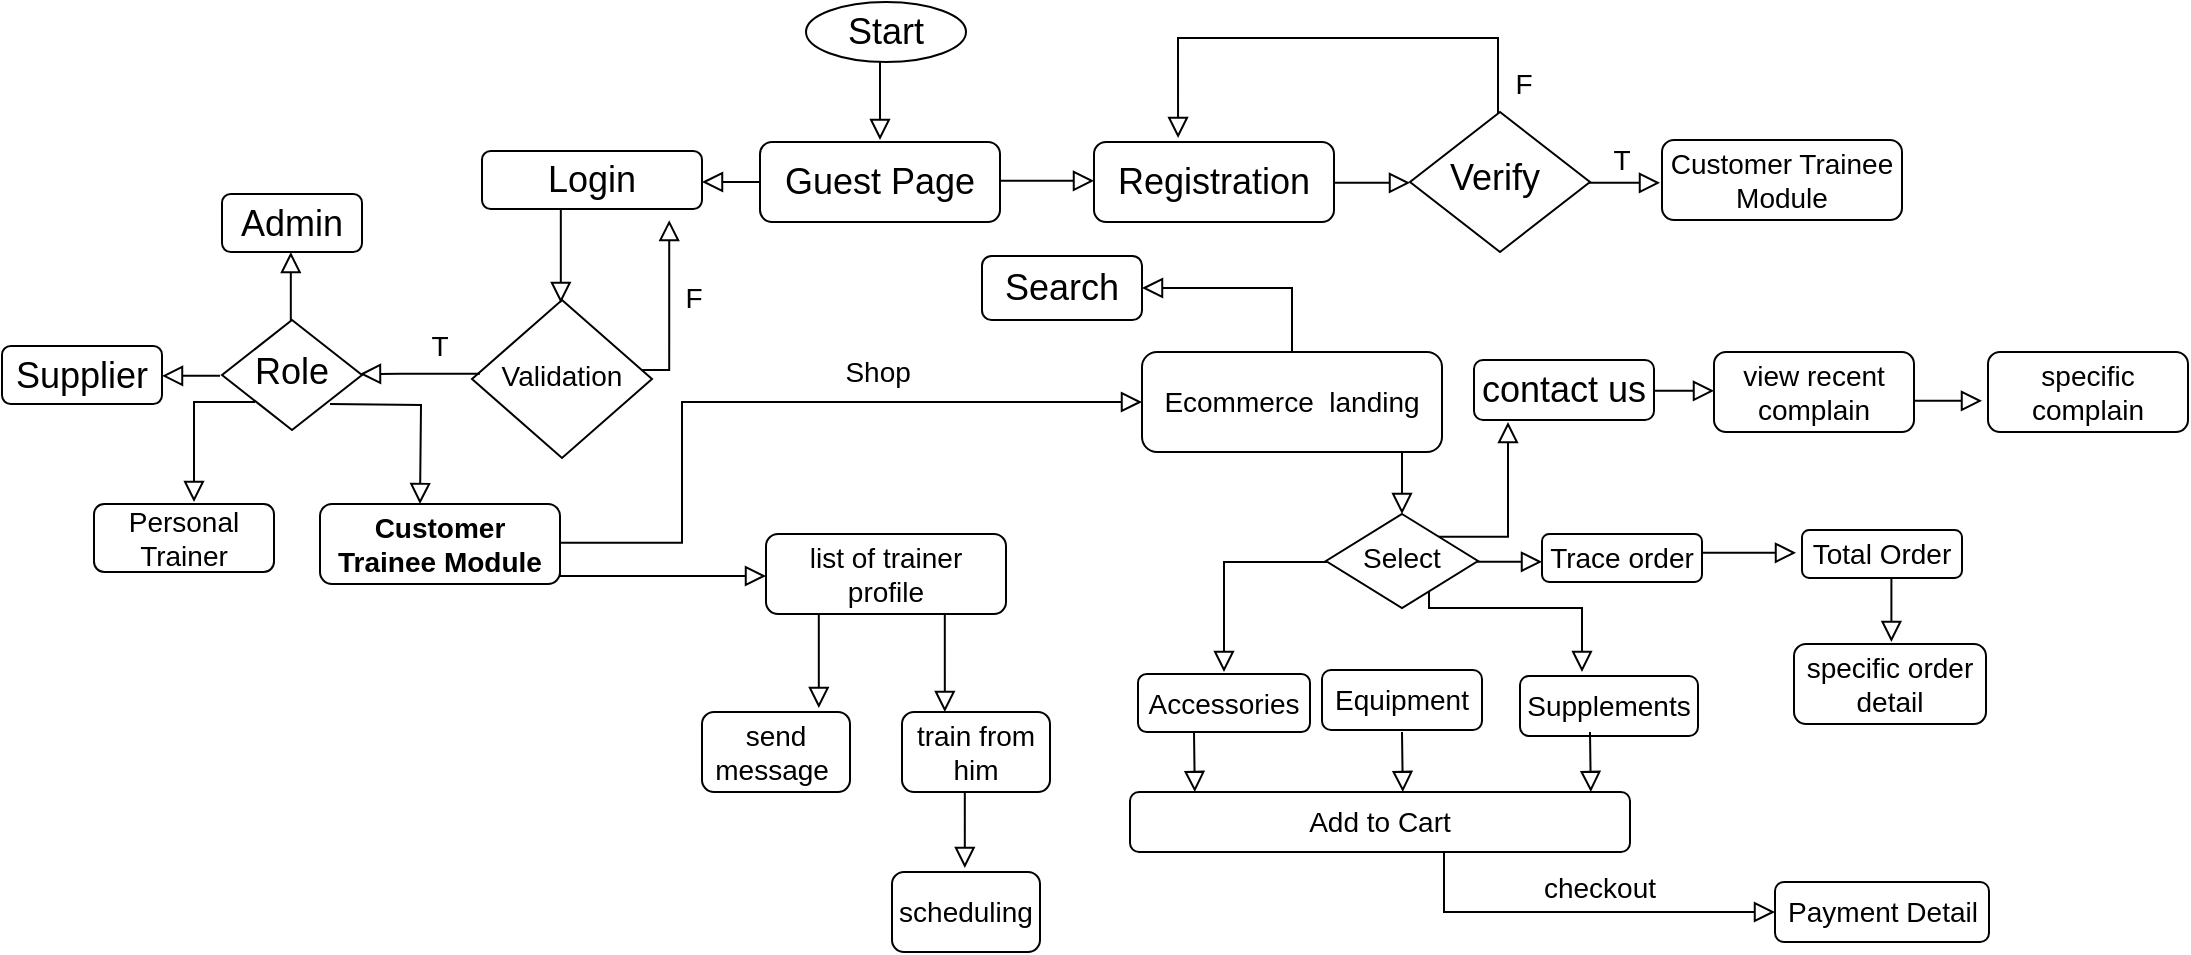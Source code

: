 <mxfile version="20.8.3" type="device"><diagram id="C5RBs43oDa-KdzZeNtuy" name="Page-1"><mxGraphModel dx="1120" dy="424" grid="1" gridSize="10" guides="1" tooltips="1" connect="1" arrows="1" fold="1" page="1" pageScale="1" pageWidth="1390" pageHeight="980" math="0" shadow="0"><root><mxCell id="WIyWlLk6GJQsqaUBKTNV-0"/><mxCell id="WIyWlLk6GJQsqaUBKTNV-1" parent="WIyWlLk6GJQsqaUBKTNV-0"/><mxCell id="xMz5sP2oUjVSfik6j9mv-1" value="" style="rounded=0;html=1;jettySize=auto;orthogonalLoop=1;fontSize=11;endArrow=block;endFill=0;endSize=8;strokeWidth=1;shadow=0;labelBackgroundColor=none;edgeStyle=orthogonalEdgeStyle;" parent="WIyWlLk6GJQsqaUBKTNV-1" edge="1"><mxGeometry relative="1" as="geometry"><mxPoint x="499.0" y="29.0" as="sourcePoint"/><mxPoint x="499.0" y="79.0" as="targetPoint"/></mxGeometry></mxCell><mxCell id="xMz5sP2oUjVSfik6j9mv-0" value="&lt;font style=&quot;font-size: 18px;&quot;&gt;Start&lt;/font&gt;" style="ellipse;whiteSpace=wrap;html=1;" parent="WIyWlLk6GJQsqaUBKTNV-1" vertex="1"><mxGeometry x="462" y="10" width="80" height="30" as="geometry"/></mxCell><mxCell id="WIyWlLk6GJQsqaUBKTNV-3" value="&lt;font style=&quot;font-size: 18px;&quot;&gt;Guest Page&lt;/font&gt;" style="rounded=1;whiteSpace=wrap;html=1;fontSize=12;glass=0;strokeWidth=1;shadow=0;" parent="WIyWlLk6GJQsqaUBKTNV-1" vertex="1"><mxGeometry x="439" y="80" width="120" height="40" as="geometry"/></mxCell><mxCell id="xMz5sP2oUjVSfik6j9mv-4" value="" style="rounded=0;html=1;jettySize=auto;orthogonalLoop=1;fontSize=11;endArrow=block;endFill=0;endSize=8;strokeWidth=1;shadow=0;labelBackgroundColor=none;edgeStyle=orthogonalEdgeStyle;" parent="WIyWlLk6GJQsqaUBKTNV-1" edge="1"><mxGeometry relative="1" as="geometry"><mxPoint x="559" y="99.41" as="sourcePoint"/><mxPoint x="606" y="99.41" as="targetPoint"/></mxGeometry></mxCell><mxCell id="xMz5sP2oUjVSfik6j9mv-8" value="" style="rounded=0;html=1;jettySize=auto;orthogonalLoop=1;fontSize=11;endArrow=block;endFill=0;endSize=8;strokeWidth=1;shadow=0;labelBackgroundColor=none;edgeStyle=orthogonalEdgeStyle;" parent="WIyWlLk6GJQsqaUBKTNV-1" edge="1"><mxGeometry relative="1" as="geometry"><mxPoint x="717" y="100.41" as="sourcePoint"/><mxPoint x="764.0" y="100.41" as="targetPoint"/></mxGeometry></mxCell><mxCell id="xMz5sP2oUjVSfik6j9mv-2" value="&lt;font style=&quot;font-size: 18px;&quot;&gt;Registration&lt;/font&gt;" style="rounded=1;whiteSpace=wrap;html=1;fontSize=12;glass=0;strokeWidth=1;shadow=0;" parent="WIyWlLk6GJQsqaUBKTNV-1" vertex="1"><mxGeometry x="606" y="80" width="120" height="40" as="geometry"/></mxCell><mxCell id="xMz5sP2oUjVSfik6j9mv-9" value="" style="rounded=0;html=1;jettySize=auto;orthogonalLoop=1;fontSize=11;endArrow=block;endFill=0;endSize=8;strokeWidth=1;shadow=0;labelBackgroundColor=none;edgeStyle=orthogonalEdgeStyle;" parent="WIyWlLk6GJQsqaUBKTNV-1" edge="1"><mxGeometry relative="1" as="geometry"><mxPoint x="842" y="100.41" as="sourcePoint"/><mxPoint x="889.0" y="100.41" as="targetPoint"/></mxGeometry></mxCell><mxCell id="xMz5sP2oUjVSfik6j9mv-81" value="&lt;font style=&quot;font-size: 14px;&quot;&gt;T&lt;/font&gt;" style="text;html=1;strokeColor=none;fillColor=none;align=center;verticalAlign=middle;whiteSpace=wrap;rounded=0;fontSize=18;" parent="WIyWlLk6GJQsqaUBKTNV-1" vertex="1"><mxGeometry x="850" y="80" width="40" height="15" as="geometry"/></mxCell><mxCell id="xMz5sP2oUjVSfik6j9mv-82" value="" style="rounded=0;html=1;jettySize=auto;orthogonalLoop=1;fontSize=11;endArrow=block;endFill=0;endSize=8;strokeWidth=1;shadow=0;labelBackgroundColor=none;edgeStyle=orthogonalEdgeStyle;entryX=0.417;entryY=0;entryDx=0;entryDy=0;entryPerimeter=0;" parent="WIyWlLk6GJQsqaUBKTNV-1" edge="1"><mxGeometry relative="1" as="geometry"><mxPoint x="808" y="68" as="sourcePoint"/><mxPoint x="648.04" y="78.0" as="targetPoint"/><Array as="points"><mxPoint x="808" y="63"/><mxPoint x="808" y="28"/><mxPoint x="648" y="28"/></Array></mxGeometry></mxCell><mxCell id="xMz5sP2oUjVSfik6j9mv-83" value="&lt;font style=&quot;font-size: 14px;&quot;&gt;F&lt;/font&gt;" style="text;html=1;strokeColor=none;fillColor=none;align=center;verticalAlign=middle;whiteSpace=wrap;rounded=0;fontSize=18;" parent="WIyWlLk6GJQsqaUBKTNV-1" vertex="1"><mxGeometry x="801" y="42" width="40" height="15" as="geometry"/></mxCell><mxCell id="xMz5sP2oUjVSfik6j9mv-84" value="&lt;font style=&quot;font-size: 14px;&quot;&gt;Customer Trainee Module&lt;/font&gt;" style="rounded=1;whiteSpace=wrap;html=1;fontSize=12;glass=0;strokeWidth=1;shadow=0;" parent="WIyWlLk6GJQsqaUBKTNV-1" vertex="1"><mxGeometry x="890" y="79" width="120" height="40" as="geometry"/></mxCell><mxCell id="xMz5sP2oUjVSfik6j9mv-86" value="" style="rounded=0;html=1;jettySize=auto;orthogonalLoop=1;fontSize=11;endArrow=block;endFill=0;endSize=8;strokeWidth=1;shadow=0;labelBackgroundColor=none;edgeStyle=orthogonalEdgeStyle;exitX=0;exitY=0.5;exitDx=0;exitDy=0;" parent="WIyWlLk6GJQsqaUBKTNV-1" source="WIyWlLk6GJQsqaUBKTNV-3" edge="1"><mxGeometry relative="1" as="geometry"><mxPoint x="418" y="100.0" as="sourcePoint"/><mxPoint x="410" y="100" as="targetPoint"/></mxGeometry></mxCell><mxCell id="xMz5sP2oUjVSfik6j9mv-88" value="&lt;font style=&quot;font-size: 18px;&quot;&gt;Admin&lt;/font&gt;" style="rounded=1;whiteSpace=wrap;html=1;fontSize=12;glass=0;strokeWidth=1;shadow=0;" parent="WIyWlLk6GJQsqaUBKTNV-1" vertex="1"><mxGeometry x="170" y="106" width="70" height="29" as="geometry"/></mxCell><mxCell id="xMz5sP2oUjVSfik6j9mv-89" value="&lt;font style=&quot;font-size: 18px;&quot;&gt;Supplier&lt;/font&gt;" style="rounded=1;whiteSpace=wrap;html=1;fontSize=12;glass=0;strokeWidth=1;shadow=0;" parent="WIyWlLk6GJQsqaUBKTNV-1" vertex="1"><mxGeometry x="60" y="182" width="80" height="29" as="geometry"/></mxCell><mxCell id="xMz5sP2oUjVSfik6j9mv-93" value="&lt;font style=&quot;font-size: 14px;&quot;&gt;Personal Trainer&lt;/font&gt;" style="rounded=1;whiteSpace=wrap;html=1;fontSize=12;glass=0;strokeWidth=1;shadow=0;" parent="WIyWlLk6GJQsqaUBKTNV-1" vertex="1"><mxGeometry x="106" y="261" width="90" height="34" as="geometry"/></mxCell><mxCell id="xMz5sP2oUjVSfik6j9mv-94" value="&lt;font style=&quot;font-size: 14px;&quot;&gt;Validation&lt;/font&gt;" style="rhombus;whiteSpace=wrap;html=1;shadow=0;fontFamily=Helvetica;fontSize=12;align=center;strokeWidth=1;spacing=6;spacingTop=-4;" parent="WIyWlLk6GJQsqaUBKTNV-1" vertex="1"><mxGeometry x="295" y="159" width="90" height="79" as="geometry"/></mxCell><mxCell id="xMz5sP2oUjVSfik6j9mv-95" value="" style="rounded=0;html=1;jettySize=auto;orthogonalLoop=1;fontSize=11;endArrow=block;endFill=0;endSize=8;strokeWidth=1;shadow=0;labelBackgroundColor=none;edgeStyle=orthogonalEdgeStyle;" parent="WIyWlLk6GJQsqaUBKTNV-1" edge="1"><mxGeometry relative="1" as="geometry"><mxPoint x="339.41" y="110.5" as="sourcePoint"/><mxPoint x="339.41" y="160.5" as="targetPoint"/></mxGeometry></mxCell><mxCell id="xMz5sP2oUjVSfik6j9mv-96" value="" style="rounded=0;html=1;jettySize=auto;orthogonalLoop=1;fontSize=11;endArrow=block;endFill=0;endSize=8;strokeWidth=1;shadow=0;labelBackgroundColor=none;edgeStyle=orthogonalEdgeStyle;entryX=0.851;entryY=1.054;entryDx=0;entryDy=0;entryPerimeter=0;" parent="WIyWlLk6GJQsqaUBKTNV-1" edge="1"><mxGeometry relative="1" as="geometry"><mxPoint x="380" y="194.0" as="sourcePoint"/><mxPoint x="393.61" y="119.066" as="targetPoint"/><Array as="points"><mxPoint x="394" y="194"/></Array></mxGeometry></mxCell><mxCell id="xMz5sP2oUjVSfik6j9mv-97" value="&lt;font style=&quot;font-size: 14px;&quot;&gt;F&lt;/font&gt;" style="text;html=1;strokeColor=none;fillColor=none;align=center;verticalAlign=middle;whiteSpace=wrap;rounded=0;fontSize=18;" parent="WIyWlLk6GJQsqaUBKTNV-1" vertex="1"><mxGeometry x="386" y="149" width="40" height="15" as="geometry"/></mxCell><mxCell id="xMz5sP2oUjVSfik6j9mv-98" value="" style="rounded=0;html=1;jettySize=auto;orthogonalLoop=1;fontSize=11;endArrow=block;endFill=0;endSize=8;strokeWidth=1;shadow=0;labelBackgroundColor=none;edgeStyle=orthogonalEdgeStyle;exitX=0;exitY=0.5;exitDx=0;exitDy=0;" parent="WIyWlLk6GJQsqaUBKTNV-1" edge="1"><mxGeometry relative="1" as="geometry"><mxPoint x="299" y="195.91" as="sourcePoint"/><mxPoint x="239" y="196" as="targetPoint"/><Array as="points"><mxPoint x="259" y="196"/><mxPoint x="259" y="196"/></Array></mxGeometry></mxCell><mxCell id="xMz5sP2oUjVSfik6j9mv-99" value="&lt;font style=&quot;font-size: 14px;&quot;&gt;T&lt;/font&gt;" style="text;html=1;strokeColor=none;fillColor=none;align=center;verticalAlign=middle;whiteSpace=wrap;rounded=0;fontSize=18;" parent="WIyWlLk6GJQsqaUBKTNV-1" vertex="1"><mxGeometry x="259" y="173" width="40" height="15" as="geometry"/></mxCell><mxCell id="xMz5sP2oUjVSfik6j9mv-106" value="" style="rounded=0;html=1;jettySize=auto;orthogonalLoop=1;fontSize=11;endArrow=block;endFill=0;endSize=8;strokeWidth=1;shadow=0;labelBackgroundColor=none;edgeStyle=orthogonalEdgeStyle;" parent="WIyWlLk6GJQsqaUBKTNV-1" edge="1"><mxGeometry relative="1" as="geometry"><mxPoint x="204.41" y="185.0" as="sourcePoint"/><mxPoint x="204.41" y="135.0" as="targetPoint"/></mxGeometry></mxCell><mxCell id="xMz5sP2oUjVSfik6j9mv-5" value="&lt;font style=&quot;font-size: 18px;&quot;&gt;Verify&amp;nbsp;&lt;/font&gt;" style="rhombus;whiteSpace=wrap;html=1;shadow=0;fontFamily=Helvetica;fontSize=12;align=center;strokeWidth=1;spacing=6;spacingTop=-4;" parent="WIyWlLk6GJQsqaUBKTNV-1" vertex="1"><mxGeometry x="764" y="65" width="90" height="70" as="geometry"/></mxCell><mxCell id="xMz5sP2oUjVSfik6j9mv-87" value="&lt;font style=&quot;font-size: 18px;&quot;&gt;Login&lt;/font&gt;" style="rounded=1;whiteSpace=wrap;html=1;fontSize=12;glass=0;strokeWidth=1;shadow=0;" parent="WIyWlLk6GJQsqaUBKTNV-1" vertex="1"><mxGeometry x="300" y="84.5" width="110" height="29" as="geometry"/></mxCell><mxCell id="xMz5sP2oUjVSfik6j9mv-107" value="" style="rounded=0;html=1;jettySize=auto;orthogonalLoop=1;fontSize=11;endArrow=block;endFill=0;endSize=8;strokeWidth=1;shadow=0;labelBackgroundColor=none;edgeStyle=orthogonalEdgeStyle;exitX=0;exitY=0.5;exitDx=0;exitDy=0;" parent="WIyWlLk6GJQsqaUBKTNV-1" edge="1"><mxGeometry relative="1" as="geometry"><mxPoint x="169" y="196.91" as="sourcePoint"/><mxPoint x="140.0" y="196.91" as="targetPoint"/></mxGeometry></mxCell><mxCell id="xMz5sP2oUjVSfik6j9mv-108" value="" style="rounded=0;html=1;jettySize=auto;orthogonalLoop=1;fontSize=11;endArrow=block;endFill=0;endSize=8;strokeWidth=1;shadow=0;labelBackgroundColor=none;edgeStyle=orthogonalEdgeStyle;entryX=0.5;entryY=0;entryDx=0;entryDy=0;" parent="WIyWlLk6GJQsqaUBKTNV-1" edge="1"><mxGeometry relative="1" as="geometry"><mxPoint x="224" y="211.0" as="sourcePoint"/><mxPoint x="269.0" y="261" as="targetPoint"/></mxGeometry></mxCell><mxCell id="xMz5sP2oUjVSfik6j9mv-109" value="" style="rounded=0;html=1;jettySize=auto;orthogonalLoop=1;fontSize=11;endArrow=block;endFill=0;endSize=8;strokeWidth=1;shadow=0;labelBackgroundColor=none;edgeStyle=orthogonalEdgeStyle;" parent="WIyWlLk6GJQsqaUBKTNV-1" edge="1"><mxGeometry relative="1" as="geometry"><mxPoint x="186" y="200.0" as="sourcePoint"/><mxPoint x="156" y="260" as="targetPoint"/><Array as="points"><mxPoint x="186" y="210"/><mxPoint x="156" y="210"/></Array></mxGeometry></mxCell><mxCell id="xMz5sP2oUjVSfik6j9mv-85" value="&lt;font style=&quot;font-size: 18px;&quot;&gt;Role&lt;/font&gt;" style="rhombus;whiteSpace=wrap;html=1;shadow=0;fontFamily=Helvetica;fontSize=12;align=center;strokeWidth=1;spacing=6;spacingTop=-4;" parent="WIyWlLk6GJQsqaUBKTNV-1" vertex="1"><mxGeometry x="170" y="169" width="70" height="55" as="geometry"/></mxCell><mxCell id="xMz5sP2oUjVSfik6j9mv-113" value="" style="rounded=0;html=1;jettySize=auto;orthogonalLoop=1;fontSize=11;endArrow=block;endFill=0;endSize=8;strokeWidth=1;shadow=0;labelBackgroundColor=none;edgeStyle=orthogonalEdgeStyle;entryX=0;entryY=0.5;entryDx=0;entryDy=0;" parent="WIyWlLk6GJQsqaUBKTNV-1" target="xMz5sP2oUjVSfik6j9mv-116" edge="1"><mxGeometry relative="1" as="geometry"><mxPoint x="333" y="280.41" as="sourcePoint"/><mxPoint x="410" y="280" as="targetPoint"/><Array as="points"><mxPoint x="400" y="280"/><mxPoint x="400" y="210"/></Array></mxGeometry></mxCell><mxCell id="xMz5sP2oUjVSfik6j9mv-114" value="&lt;span style=&quot;font-size: 14px;&quot;&gt;Shop&amp;nbsp;&lt;/span&gt;" style="text;html=1;strokeColor=none;fillColor=none;align=center;verticalAlign=middle;whiteSpace=wrap;rounded=0;fontSize=18;" parent="WIyWlLk6GJQsqaUBKTNV-1" vertex="1"><mxGeometry x="480" y="186" width="40" height="15" as="geometry"/></mxCell><mxCell id="xMz5sP2oUjVSfik6j9mv-119" value="&lt;font style=&quot;font-size: 14px;&quot;&gt;Accessories&lt;/font&gt;" style="rounded=1;whiteSpace=wrap;html=1;fontSize=12;glass=0;strokeWidth=1;shadow=0;" parent="WIyWlLk6GJQsqaUBKTNV-1" vertex="1"><mxGeometry x="628" y="346" width="86" height="29" as="geometry"/></mxCell><mxCell id="xMz5sP2oUjVSfik6j9mv-120" value="&lt;font style=&quot;font-size: 14px;&quot;&gt;Equipment&lt;/font&gt;" style="rounded=1;whiteSpace=wrap;html=1;fontSize=12;glass=0;strokeWidth=1;shadow=0;" parent="WIyWlLk6GJQsqaUBKTNV-1" vertex="1"><mxGeometry x="720" y="344" width="80" height="30" as="geometry"/></mxCell><mxCell id="xMz5sP2oUjVSfik6j9mv-121" value="&lt;font style=&quot;font-size: 14px;&quot;&gt;Supplements&lt;/font&gt;" style="rounded=1;whiteSpace=wrap;html=1;fontSize=12;glass=0;strokeWidth=1;shadow=0;" parent="WIyWlLk6GJQsqaUBKTNV-1" vertex="1"><mxGeometry x="819" y="347" width="89" height="30" as="geometry"/></mxCell><mxCell id="xMz5sP2oUjVSfik6j9mv-122" value="&lt;font style=&quot;font-size: 14px;&quot;&gt;Trace order&lt;/font&gt;" style="rounded=1;whiteSpace=wrap;html=1;fontSize=12;glass=0;strokeWidth=1;shadow=0;" parent="WIyWlLk6GJQsqaUBKTNV-1" vertex="1"><mxGeometry x="830" y="276" width="80" height="24" as="geometry"/></mxCell><mxCell id="xMz5sP2oUjVSfik6j9mv-123" value="&lt;span style=&quot;font-size: 18px;&quot;&gt;Search&lt;/span&gt;" style="rounded=1;whiteSpace=wrap;html=1;fontSize=12;glass=0;strokeWidth=1;shadow=0;" parent="WIyWlLk6GJQsqaUBKTNV-1" vertex="1"><mxGeometry x="550" y="137" width="80" height="32" as="geometry"/></mxCell><mxCell id="xMz5sP2oUjVSfik6j9mv-124" value="" style="rounded=0;html=1;jettySize=auto;orthogonalLoop=1;fontSize=11;endArrow=block;endFill=0;endSize=8;strokeWidth=1;shadow=0;labelBackgroundColor=none;edgeStyle=orthogonalEdgeStyle;" parent="WIyWlLk6GJQsqaUBKTNV-1" edge="1"><mxGeometry relative="1" as="geometry"><mxPoint x="750.59" y="231" as="sourcePoint"/><mxPoint x="760" y="266.0" as="targetPoint"/></mxGeometry></mxCell><mxCell id="xMz5sP2oUjVSfik6j9mv-116" value="&lt;font style=&quot;font-size: 14px;&quot;&gt;Ecommerce&amp;nbsp; landing&lt;/font&gt;" style="rounded=1;whiteSpace=wrap;html=1;fontSize=12;glass=0;strokeWidth=1;shadow=0;" parent="WIyWlLk6GJQsqaUBKTNV-1" vertex="1"><mxGeometry x="630" y="185" width="150" height="50" as="geometry"/></mxCell><mxCell id="xMz5sP2oUjVSfik6j9mv-135" value="" style="rounded=0;html=1;jettySize=auto;orthogonalLoop=1;fontSize=11;endArrow=block;endFill=0;endSize=8;strokeWidth=1;shadow=0;labelBackgroundColor=none;edgeStyle=orthogonalEdgeStyle;" parent="WIyWlLk6GJQsqaUBKTNV-1" edge="1"><mxGeometry relative="1" as="geometry"><mxPoint x="656" y="375" as="sourcePoint"/><mxPoint x="656.41" y="405" as="targetPoint"/><Array as="points"><mxPoint x="657.06" y="375"/></Array></mxGeometry></mxCell><mxCell id="xMz5sP2oUjVSfik6j9mv-136" value="&lt;font style=&quot;font-size: 14px;&quot;&gt;Payment Detail&lt;/font&gt;" style="rounded=1;whiteSpace=wrap;html=1;fontSize=12;glass=0;strokeWidth=1;shadow=0;" parent="WIyWlLk6GJQsqaUBKTNV-1" vertex="1"><mxGeometry x="946.5" y="450" width="107" height="30" as="geometry"/></mxCell><mxCell id="xMz5sP2oUjVSfik6j9mv-138" value="" style="rounded=0;html=1;jettySize=auto;orthogonalLoop=1;fontSize=11;endArrow=block;endFill=0;endSize=8;strokeWidth=1;shadow=0;labelBackgroundColor=none;edgeStyle=orthogonalEdgeStyle;entryX=0;entryY=0.5;entryDx=0;entryDy=0;" parent="WIyWlLk6GJQsqaUBKTNV-1" target="xMz5sP2oUjVSfik6j9mv-136" edge="1"><mxGeometry relative="1" as="geometry"><mxPoint x="781" y="424" as="sourcePoint"/><mxPoint x="781.0" y="464" as="targetPoint"/><Array as="points"><mxPoint x="781" y="465"/></Array></mxGeometry></mxCell><mxCell id="xMz5sP2oUjVSfik6j9mv-139" value="&lt;span style=&quot;font-size: 14px;&quot;&gt;checkout&lt;/span&gt;" style="text;html=1;strokeColor=none;fillColor=none;align=center;verticalAlign=middle;whiteSpace=wrap;rounded=0;fontSize=18;" parent="WIyWlLk6GJQsqaUBKTNV-1" vertex="1"><mxGeometry x="821" y="437" width="76" height="30" as="geometry"/></mxCell><mxCell id="xMz5sP2oUjVSfik6j9mv-142" value="" style="rounded=0;html=1;jettySize=auto;orthogonalLoop=1;fontSize=11;endArrow=block;endFill=0;endSize=8;strokeWidth=1;shadow=0;labelBackgroundColor=none;edgeStyle=orthogonalEdgeStyle;" parent="WIyWlLk6GJQsqaUBKTNV-1" edge="1"><mxGeometry relative="1" as="geometry"><mxPoint x="910" y="285.41" as="sourcePoint"/><mxPoint x="957" y="285.41" as="targetPoint"/></mxGeometry></mxCell><mxCell id="xMz5sP2oUjVSfik6j9mv-144" value="" style="rounded=0;html=1;jettySize=auto;orthogonalLoop=1;fontSize=11;endArrow=block;endFill=0;endSize=8;strokeWidth=1;shadow=0;labelBackgroundColor=none;edgeStyle=orthogonalEdgeStyle;exitX=1;exitY=1;exitDx=0;exitDy=0;" parent="WIyWlLk6GJQsqaUBKTNV-1" edge="1"><mxGeometry relative="1" as="geometry"><mxPoint x="773.5" y="299.25" as="sourcePoint"/><mxPoint x="850" y="345" as="targetPoint"/><Array as="points"><mxPoint x="773" y="313"/><mxPoint x="850" y="313"/></Array></mxGeometry></mxCell><mxCell id="xMz5sP2oUjVSfik6j9mv-145" value="" style="rounded=0;html=1;jettySize=auto;orthogonalLoop=1;fontSize=11;endArrow=block;endFill=0;endSize=8;strokeWidth=1;shadow=0;labelBackgroundColor=none;edgeStyle=orthogonalEdgeStyle;" parent="WIyWlLk6GJQsqaUBKTNV-1" edge="1"><mxGeometry relative="1" as="geometry"><mxPoint x="741" y="290" as="sourcePoint"/><mxPoint x="671" y="345" as="targetPoint"/><Array as="points"><mxPoint x="671" y="290"/></Array></mxGeometry></mxCell><mxCell id="xMz5sP2oUjVSfik6j9mv-146" value="" style="rounded=0;html=1;jettySize=auto;orthogonalLoop=1;fontSize=11;endArrow=block;endFill=0;endSize=8;strokeWidth=1;shadow=0;labelBackgroundColor=none;edgeStyle=orthogonalEdgeStyle;" parent="WIyWlLk6GJQsqaUBKTNV-1" edge="1"><mxGeometry relative="1" as="geometry"><mxPoint x="760" y="375" as="sourcePoint"/><mxPoint x="760.41" y="405" as="targetPoint"/><Array as="points"><mxPoint x="761.06" y="375"/></Array></mxGeometry></mxCell><mxCell id="xMz5sP2oUjVSfik6j9mv-147" value="" style="rounded=0;html=1;jettySize=auto;orthogonalLoop=1;fontSize=11;endArrow=block;endFill=0;endSize=8;strokeWidth=1;shadow=0;labelBackgroundColor=none;edgeStyle=orthogonalEdgeStyle;" parent="WIyWlLk6GJQsqaUBKTNV-1" edge="1"><mxGeometry relative="1" as="geometry"><mxPoint x="854.0" y="375" as="sourcePoint"/><mxPoint x="854.41" y="405" as="targetPoint"/><Array as="points"><mxPoint x="855.06" y="375"/></Array></mxGeometry></mxCell><mxCell id="xMz5sP2oUjVSfik6j9mv-130" value="&lt;font style=&quot;font-size: 14px;&quot;&gt;Add to Cart&lt;/font&gt;" style="rounded=1;whiteSpace=wrap;html=1;fontSize=12;glass=0;strokeWidth=1;shadow=0;" parent="WIyWlLk6GJQsqaUBKTNV-1" vertex="1"><mxGeometry x="624" y="405" width="250" height="30" as="geometry"/></mxCell><mxCell id="xMz5sP2oUjVSfik6j9mv-149" value="" style="rounded=0;html=1;jettySize=auto;orthogonalLoop=1;fontSize=11;endArrow=block;endFill=0;endSize=8;strokeWidth=1;shadow=0;labelBackgroundColor=none;edgeStyle=orthogonalEdgeStyle;" parent="WIyWlLk6GJQsqaUBKTNV-1" edge="1"><mxGeometry relative="1" as="geometry"><mxPoint x="783" y="289.91" as="sourcePoint"/><mxPoint x="830" y="289.91" as="targetPoint"/></mxGeometry></mxCell><mxCell id="xMz5sP2oUjVSfik6j9mv-150" value="" style="rounded=0;html=1;jettySize=auto;orthogonalLoop=1;fontSize=11;endArrow=block;endFill=0;endSize=8;strokeWidth=1;shadow=0;labelBackgroundColor=none;edgeStyle=orthogonalEdgeStyle;" parent="WIyWlLk6GJQsqaUBKTNV-1" edge="1"><mxGeometry relative="1" as="geometry"><mxPoint x="995.29" y="295" as="sourcePoint"/><mxPoint x="1004.7" y="330.0" as="targetPoint"/></mxGeometry></mxCell><mxCell id="xMz5sP2oUjVSfik6j9mv-152" value="&lt;span style=&quot;font-size: 14px;&quot;&gt;specific order detail&lt;/span&gt;" style="rounded=1;whiteSpace=wrap;html=1;fontSize=12;glass=0;strokeWidth=1;shadow=0;" parent="WIyWlLk6GJQsqaUBKTNV-1" vertex="1"><mxGeometry x="956" y="331" width="96" height="40" as="geometry"/></mxCell><mxCell id="xMz5sP2oUjVSfik6j9mv-148" value="&lt;font style=&quot;font-size: 14px;&quot;&gt;Total Order&lt;/font&gt;" style="rounded=1;whiteSpace=wrap;html=1;fontSize=12;glass=0;strokeWidth=1;shadow=0;" parent="WIyWlLk6GJQsqaUBKTNV-1" vertex="1"><mxGeometry x="960" y="274" width="80" height="24" as="geometry"/></mxCell><mxCell id="xMz5sP2oUjVSfik6j9mv-153" value="" style="rounded=0;html=1;jettySize=auto;orthogonalLoop=1;fontSize=11;endArrow=block;endFill=0;endSize=8;strokeWidth=1;shadow=0;labelBackgroundColor=none;edgeStyle=orthogonalEdgeStyle;exitX=0.5;exitY=0;exitDx=0;exitDy=0;entryX=1;entryY=0.5;entryDx=0;entryDy=0;" parent="WIyWlLk6GJQsqaUBKTNV-1" source="xMz5sP2oUjVSfik6j9mv-116" target="xMz5sP2oUjVSfik6j9mv-123" edge="1"><mxGeometry relative="1" as="geometry"><mxPoint x="720" y="190.0" as="sourcePoint"/><mxPoint x="720" y="140.0" as="targetPoint"/></mxGeometry></mxCell><mxCell id="xMz5sP2oUjVSfik6j9mv-156" value="" style="rounded=0;html=1;jettySize=auto;orthogonalLoop=1;fontSize=11;endArrow=block;endFill=0;endSize=8;strokeWidth=1;shadow=0;labelBackgroundColor=none;edgeStyle=orthogonalEdgeStyle;" parent="WIyWlLk6GJQsqaUBKTNV-1" edge="1"><mxGeometry relative="1" as="geometry"><mxPoint x="869" y="204.41" as="sourcePoint"/><mxPoint x="916" y="204.41" as="targetPoint"/></mxGeometry></mxCell><mxCell id="xMz5sP2oUjVSfik6j9mv-158" value="" style="rounded=0;html=1;jettySize=auto;orthogonalLoop=1;fontSize=11;endArrow=block;endFill=0;endSize=8;strokeWidth=1;shadow=0;labelBackgroundColor=none;edgeStyle=orthogonalEdgeStyle;" parent="WIyWlLk6GJQsqaUBKTNV-1" edge="1"><mxGeometry relative="1" as="geometry"><mxPoint x="1003" y="209.41" as="sourcePoint"/><mxPoint x="1050" y="209.41" as="targetPoint"/></mxGeometry></mxCell><mxCell id="xMz5sP2oUjVSfik6j9mv-155" value="&lt;font style=&quot;font-size: 14px;&quot;&gt;view recent complain&lt;/font&gt;" style="rounded=1;whiteSpace=wrap;html=1;fontSize=12;glass=0;strokeWidth=1;shadow=0;" parent="WIyWlLk6GJQsqaUBKTNV-1" vertex="1"><mxGeometry x="916" y="185" width="100" height="40" as="geometry"/></mxCell><mxCell id="xMz5sP2oUjVSfik6j9mv-157" value="&lt;font style=&quot;font-size: 14px;&quot;&gt;specific complain&lt;/font&gt;" style="rounded=1;whiteSpace=wrap;html=1;fontSize=12;glass=0;strokeWidth=1;shadow=0;" parent="WIyWlLk6GJQsqaUBKTNV-1" vertex="1"><mxGeometry x="1053" y="185" width="100" height="40" as="geometry"/></mxCell><mxCell id="xMz5sP2oUjVSfik6j9mv-154" value="&lt;span style=&quot;font-size: 18px;&quot;&gt;contact us&lt;/span&gt;" style="rounded=1;whiteSpace=wrap;html=1;fontSize=12;glass=0;strokeWidth=1;shadow=0;" parent="WIyWlLk6GJQsqaUBKTNV-1" vertex="1"><mxGeometry x="796" y="189" width="90" height="30" as="geometry"/></mxCell><mxCell id="xMz5sP2oUjVSfik6j9mv-110" value="&lt;font style=&quot;font-size: 14px;&quot;&gt;&lt;b&gt;Customer Trainee Module&lt;/b&gt;&lt;/font&gt;" style="rounded=1;whiteSpace=wrap;html=1;fontSize=12;glass=0;strokeWidth=1;shadow=0;" parent="WIyWlLk6GJQsqaUBKTNV-1" vertex="1"><mxGeometry x="219" y="261" width="120" height="40" as="geometry"/></mxCell><mxCell id="xMz5sP2oUjVSfik6j9mv-277" value="" style="rounded=0;html=1;jettySize=auto;orthogonalLoop=1;fontSize=11;endArrow=block;endFill=0;endSize=8;strokeWidth=1;shadow=0;labelBackgroundColor=none;edgeStyle=orthogonalEdgeStyle;" parent="WIyWlLk6GJQsqaUBKTNV-1" edge="1"><mxGeometry relative="1" as="geometry"><mxPoint x="753" y="277.41" as="sourcePoint"/><mxPoint x="813" y="220" as="targetPoint"/><Array as="points"><mxPoint x="813" y="277"/></Array></mxGeometry></mxCell><mxCell id="xMz5sP2oUjVSfik6j9mv-117" value="&lt;font style=&quot;font-size: 14px;&quot;&gt;Select&lt;/font&gt;" style="rhombus;whiteSpace=wrap;html=1;shadow=0;fontFamily=Helvetica;fontSize=12;align=center;strokeWidth=1;spacing=6;spacingTop=-4;" parent="WIyWlLk6GJQsqaUBKTNV-1" vertex="1"><mxGeometry x="722" y="266" width="76" height="47" as="geometry"/></mxCell><mxCell id="xMz5sP2oUjVSfik6j9mv-282" value="" style="rounded=0;html=1;jettySize=auto;orthogonalLoop=1;fontSize=11;endArrow=block;endFill=0;endSize=8;strokeWidth=1;shadow=0;labelBackgroundColor=none;edgeStyle=orthogonalEdgeStyle;exitX=1;exitY=0.75;exitDx=0;exitDy=0;" parent="WIyWlLk6GJQsqaUBKTNV-1" source="xMz5sP2oUjVSfik6j9mv-110" edge="1"><mxGeometry relative="1" as="geometry"><mxPoint x="395" y="297.0" as="sourcePoint"/><mxPoint x="442" y="297.0" as="targetPoint"/><Array as="points"><mxPoint x="339" y="297"/></Array></mxGeometry></mxCell><mxCell id="xMz5sP2oUjVSfik6j9mv-283" value="&lt;font style=&quot;font-size: 14px;&quot;&gt;send message&amp;nbsp;&lt;/font&gt;" style="rounded=1;whiteSpace=wrap;html=1;fontSize=12;glass=0;strokeWidth=1;shadow=0;" parent="WIyWlLk6GJQsqaUBKTNV-1" vertex="1"><mxGeometry x="410" y="365" width="74" height="40" as="geometry"/></mxCell><mxCell id="xMz5sP2oUjVSfik6j9mv-285" value="&lt;font style=&quot;font-size: 14px;&quot;&gt;scheduling&lt;/font&gt;" style="rounded=1;whiteSpace=wrap;html=1;fontSize=12;glass=0;strokeWidth=1;shadow=0;" parent="WIyWlLk6GJQsqaUBKTNV-1" vertex="1"><mxGeometry x="505" y="445" width="74" height="40" as="geometry"/></mxCell><mxCell id="xMz5sP2oUjVSfik6j9mv-286" value="" style="rounded=0;html=1;jettySize=auto;orthogonalLoop=1;fontSize=11;endArrow=block;endFill=0;endSize=8;strokeWidth=1;shadow=0;labelBackgroundColor=none;edgeStyle=orthogonalEdgeStyle;exitX=0.75;exitY=1;exitDx=0;exitDy=0;" parent="WIyWlLk6GJQsqaUBKTNV-1" edge="1"><mxGeometry relative="1" as="geometry"><mxPoint x="528" y="316" as="sourcePoint"/><mxPoint x="531.41" y="365" as="targetPoint"/><Array as="points"><mxPoint x="531" y="316"/></Array></mxGeometry></mxCell><mxCell id="xMz5sP2oUjVSfik6j9mv-287" value="" style="rounded=0;html=1;jettySize=auto;orthogonalLoop=1;fontSize=11;endArrow=block;endFill=0;endSize=8;strokeWidth=1;shadow=0;labelBackgroundColor=none;edgeStyle=orthogonalEdgeStyle;exitX=0.75;exitY=1;exitDx=0;exitDy=0;" parent="WIyWlLk6GJQsqaUBKTNV-1" edge="1"><mxGeometry relative="1" as="geometry"><mxPoint x="538" y="394" as="sourcePoint"/><mxPoint x="541.41" y="443" as="targetPoint"/><Array as="points"><mxPoint x="541" y="394"/></Array></mxGeometry></mxCell><mxCell id="xMz5sP2oUjVSfik6j9mv-288" value="" style="rounded=0;html=1;jettySize=auto;orthogonalLoop=1;fontSize=11;endArrow=block;endFill=0;endSize=8;strokeWidth=1;shadow=0;labelBackgroundColor=none;edgeStyle=orthogonalEdgeStyle;exitX=0.75;exitY=1;exitDx=0;exitDy=0;" parent="WIyWlLk6GJQsqaUBKTNV-1" edge="1"><mxGeometry relative="1" as="geometry"><mxPoint x="465" y="314" as="sourcePoint"/><mxPoint x="468.41" y="363" as="targetPoint"/><Array as="points"><mxPoint x="468" y="314"/></Array></mxGeometry></mxCell><mxCell id="xMz5sP2oUjVSfik6j9mv-280" value="&lt;font style=&quot;font-size: 14px;&quot;&gt;list of trainer profile&lt;/font&gt;" style="rounded=1;whiteSpace=wrap;html=1;fontSize=12;glass=0;strokeWidth=1;shadow=0;" parent="WIyWlLk6GJQsqaUBKTNV-1" vertex="1"><mxGeometry x="442" y="276" width="120" height="40" as="geometry"/></mxCell><mxCell id="xMz5sP2oUjVSfik6j9mv-284" value="&lt;font style=&quot;font-size: 14px;&quot;&gt;train from him&lt;/font&gt;" style="rounded=1;whiteSpace=wrap;html=1;fontSize=12;glass=0;strokeWidth=1;shadow=0;" parent="WIyWlLk6GJQsqaUBKTNV-1" vertex="1"><mxGeometry x="510" y="365" width="74" height="40" as="geometry"/></mxCell></root></mxGraphModel></diagram></mxfile>